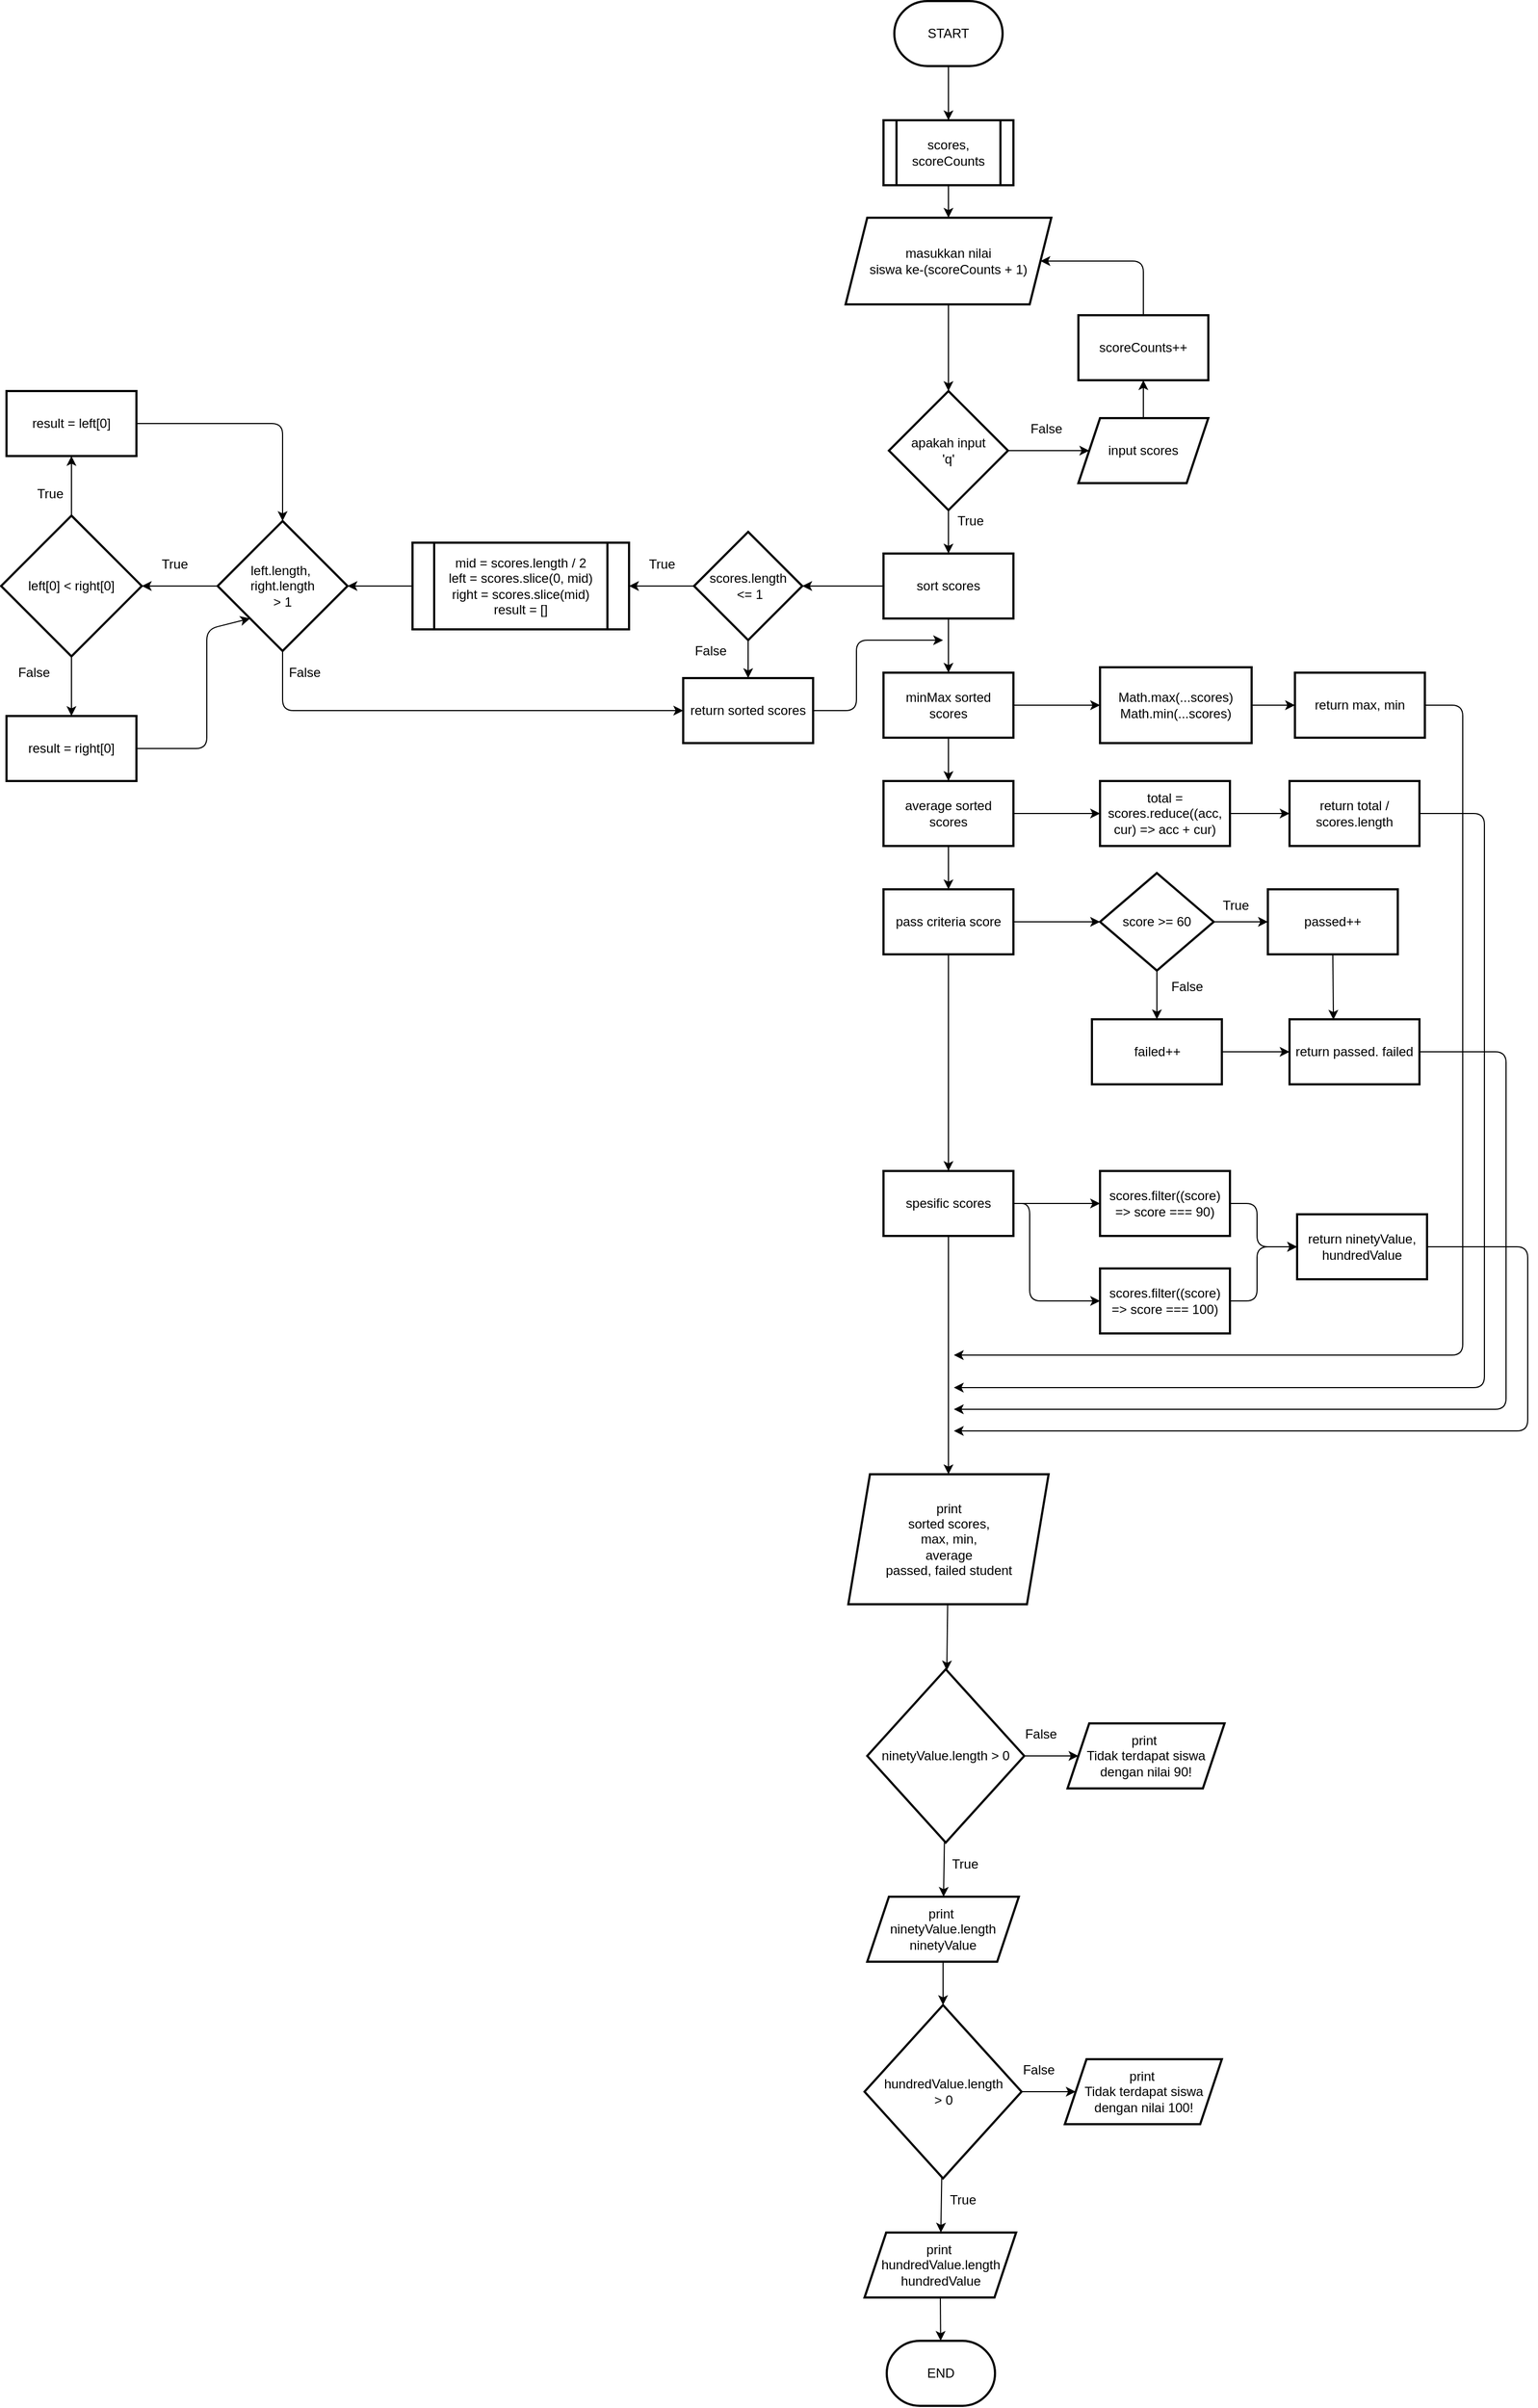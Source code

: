<mxfile>
    <diagram id="Y9_qW7acG4Wh-9-hruGU" name="Page-1">
        <mxGraphModel dx="2520" dy="1018" grid="1" gridSize="10" guides="1" tooltips="1" connect="1" arrows="1" fold="1" page="1" pageScale="1" pageWidth="850" pageHeight="1100" background="none" math="0" shadow="0">
            <root>
                <mxCell id="0"/>
                <mxCell id="1" parent="0"/>
                <mxCell id="11" value="" style="edgeStyle=none;html=1;" parent="1" source="2" target="10" edge="1">
                    <mxGeometry relative="1" as="geometry"/>
                </mxCell>
                <mxCell id="2" value="START" style="strokeWidth=2;html=1;shape=mxgraph.flowchart.terminator;whiteSpace=wrap;" parent="1" vertex="1">
                    <mxGeometry x="155" y="50" width="100" height="60" as="geometry"/>
                </mxCell>
                <mxCell id="22" style="edgeStyle=none;html=1;exitX=0.5;exitY=1;exitDx=0;exitDy=0;entryX=0.5;entryY=0;entryDx=0;entryDy=0;" parent="1" source="3" target="5" edge="1">
                    <mxGeometry relative="1" as="geometry"/>
                </mxCell>
                <mxCell id="3" value="masukkan nilai&lt;br&gt;siswa ke-(scoreCounts + 1)" style="shape=parallelogram;perimeter=parallelogramPerimeter;whiteSpace=wrap;html=1;fixedSize=1;strokeWidth=2;" parent="1" vertex="1">
                    <mxGeometry x="110" y="250" width="190" height="80" as="geometry"/>
                </mxCell>
                <mxCell id="23" style="edgeStyle=none;html=1;exitX=1;exitY=0.5;exitDx=0;exitDy=0;" parent="1" source="5" target="16" edge="1">
                    <mxGeometry relative="1" as="geometry"/>
                </mxCell>
                <mxCell id="32" value="" style="edgeStyle=none;html=1;" parent="1" source="5" target="31" edge="1">
                    <mxGeometry relative="1" as="geometry"/>
                </mxCell>
                <mxCell id="5" value="apakah input&lt;br&gt;'q'" style="rhombus;whiteSpace=wrap;html=1;strokeWidth=2;" parent="1" vertex="1">
                    <mxGeometry x="150" y="410" width="110" height="110" as="geometry"/>
                </mxCell>
                <mxCell id="12" style="edgeStyle=none;html=1;exitX=0.5;exitY=1;exitDx=0;exitDy=0;entryX=0.5;entryY=0;entryDx=0;entryDy=0;" parent="1" source="10" target="3" edge="1">
                    <mxGeometry relative="1" as="geometry"/>
                </mxCell>
                <mxCell id="10" value="scores, scoreCounts" style="shape=process;whiteSpace=wrap;html=1;backgroundOutline=1;strokeWidth=2;" parent="1" vertex="1">
                    <mxGeometry x="145" y="160" width="120" height="60" as="geometry"/>
                </mxCell>
                <mxCell id="29" style="edgeStyle=none;html=1;exitX=0.5;exitY=0;exitDx=0;exitDy=0;entryX=0.5;entryY=1;entryDx=0;entryDy=0;" parent="1" source="16" target="26" edge="1">
                    <mxGeometry relative="1" as="geometry"/>
                </mxCell>
                <mxCell id="16" value="input scores" style="shape=parallelogram;perimeter=parallelogramPerimeter;whiteSpace=wrap;html=1;fixedSize=1;strokeWidth=2;" parent="1" vertex="1">
                    <mxGeometry x="325" y="435" width="120" height="60" as="geometry"/>
                </mxCell>
                <mxCell id="25" value="False" style="text;html=1;align=center;verticalAlign=middle;resizable=0;points=[];autosize=1;strokeColor=none;fillColor=none;" parent="1" vertex="1">
                    <mxGeometry x="270" y="430" width="50" height="30" as="geometry"/>
                </mxCell>
                <mxCell id="30" style="edgeStyle=none;html=1;exitX=0.5;exitY=0;exitDx=0;exitDy=0;entryX=1;entryY=0.5;entryDx=0;entryDy=0;" parent="1" source="26" target="3" edge="1">
                    <mxGeometry relative="1" as="geometry">
                        <Array as="points">
                            <mxPoint x="385" y="290"/>
                        </Array>
                    </mxGeometry>
                </mxCell>
                <mxCell id="26" value="scoreCounts++" style="whiteSpace=wrap;html=1;strokeWidth=2;" parent="1" vertex="1">
                    <mxGeometry x="325" y="340" width="120" height="60" as="geometry"/>
                </mxCell>
                <mxCell id="39" value="" style="edgeStyle=none;html=1;" parent="1" source="31" target="38" edge="1">
                    <mxGeometry relative="1" as="geometry"/>
                </mxCell>
                <mxCell id="118" value="" style="edgeStyle=none;html=1;" edge="1" parent="1" source="31" target="117">
                    <mxGeometry relative="1" as="geometry"/>
                </mxCell>
                <mxCell id="31" value="sort scores" style="whiteSpace=wrap;html=1;strokeWidth=2;" parent="1" vertex="1">
                    <mxGeometry x="145" y="560" width="120" height="60" as="geometry"/>
                </mxCell>
                <mxCell id="33" value="True" style="text;html=1;align=center;verticalAlign=middle;resizable=0;points=[];autosize=1;strokeColor=none;fillColor=none;" parent="1" vertex="1">
                    <mxGeometry x="200" y="515" width="50" height="30" as="geometry"/>
                </mxCell>
                <mxCell id="45" value="" style="edgeStyle=none;html=1;" parent="1" source="38" target="44" edge="1">
                    <mxGeometry relative="1" as="geometry"/>
                </mxCell>
                <mxCell id="54" style="edgeStyle=none;html=1;exitX=0.5;exitY=1;exitDx=0;exitDy=0;entryX=0.5;entryY=0;entryDx=0;entryDy=0;" parent="1" source="38" target="48" edge="1">
                    <mxGeometry relative="1" as="geometry"/>
                </mxCell>
                <mxCell id="38" value="minMax sorted &lt;br&gt;scores" style="whiteSpace=wrap;html=1;strokeWidth=2;" parent="1" vertex="1">
                    <mxGeometry x="145" y="670" width="120" height="60" as="geometry"/>
                </mxCell>
                <mxCell id="47" value="" style="edgeStyle=none;html=1;" parent="1" source="44" target="46" edge="1">
                    <mxGeometry relative="1" as="geometry"/>
                </mxCell>
                <mxCell id="44" value="Math.max(...scores)&lt;br&gt;Math.min(...scores)" style="whiteSpace=wrap;html=1;strokeWidth=2;" parent="1" vertex="1">
                    <mxGeometry x="345" y="665" width="140" height="70" as="geometry"/>
                </mxCell>
                <mxCell id="95" style="edgeStyle=none;html=1;exitX=1;exitY=0.5;exitDx=0;exitDy=0;" parent="1" source="46" edge="1">
                    <mxGeometry relative="1" as="geometry">
                        <mxPoint x="210" y="1300" as="targetPoint"/>
                        <Array as="points">
                            <mxPoint x="680" y="700"/>
                            <mxPoint x="680" y="1300"/>
                        </Array>
                    </mxGeometry>
                </mxCell>
                <mxCell id="46" value="return max, min" style="whiteSpace=wrap;html=1;strokeWidth=2;" parent="1" vertex="1">
                    <mxGeometry x="525" y="670" width="120" height="60" as="geometry"/>
                </mxCell>
                <mxCell id="51" value="" style="edgeStyle=none;html=1;" parent="1" source="48" target="50" edge="1">
                    <mxGeometry relative="1" as="geometry"/>
                </mxCell>
                <mxCell id="56" value="" style="edgeStyle=none;html=1;" parent="1" source="48" target="55" edge="1">
                    <mxGeometry relative="1" as="geometry"/>
                </mxCell>
                <mxCell id="48" value="average sorted scores" style="whiteSpace=wrap;html=1;strokeWidth=2;" parent="1" vertex="1">
                    <mxGeometry x="145" y="770" width="120" height="60" as="geometry"/>
                </mxCell>
                <mxCell id="53" value="" style="edgeStyle=none;html=1;" parent="1" source="50" target="52" edge="1">
                    <mxGeometry relative="1" as="geometry"/>
                </mxCell>
                <mxCell id="50" value="total = scores.reduce((acc, cur) =&amp;gt; acc + cur)" style="whiteSpace=wrap;html=1;strokeWidth=2;" parent="1" vertex="1">
                    <mxGeometry x="345" y="770" width="120" height="60" as="geometry"/>
                </mxCell>
                <mxCell id="96" style="edgeStyle=none;html=1;exitX=1;exitY=0.5;exitDx=0;exitDy=0;" parent="1" source="52" edge="1">
                    <mxGeometry relative="1" as="geometry">
                        <mxPoint x="210" y="1330" as="targetPoint"/>
                        <Array as="points">
                            <mxPoint x="700" y="800"/>
                            <mxPoint x="700" y="1330"/>
                        </Array>
                    </mxGeometry>
                </mxCell>
                <mxCell id="52" value="return total / scores.length" style="whiteSpace=wrap;html=1;strokeWidth=2;" parent="1" vertex="1">
                    <mxGeometry x="520" y="770" width="120" height="60" as="geometry"/>
                </mxCell>
                <mxCell id="58" value="" style="edgeStyle=none;html=1;" parent="1" source="55" target="57" edge="1">
                    <mxGeometry relative="1" as="geometry"/>
                </mxCell>
                <mxCell id="69" value="" style="edgeStyle=none;html=1;" parent="1" source="55" target="68" edge="1">
                    <mxGeometry relative="1" as="geometry"/>
                </mxCell>
                <mxCell id="55" value="pass criteria score" style="whiteSpace=wrap;html=1;strokeWidth=2;" parent="1" vertex="1">
                    <mxGeometry x="145" y="870" width="120" height="60" as="geometry"/>
                </mxCell>
                <mxCell id="60" value="" style="edgeStyle=none;html=1;" parent="1" source="57" target="59" edge="1">
                    <mxGeometry relative="1" as="geometry"/>
                </mxCell>
                <mxCell id="62" value="" style="edgeStyle=none;html=1;" parent="1" source="57" target="61" edge="1">
                    <mxGeometry relative="1" as="geometry"/>
                </mxCell>
                <mxCell id="57" value="score &amp;gt;= 60" style="rhombus;whiteSpace=wrap;html=1;strokeWidth=2;" parent="1" vertex="1">
                    <mxGeometry x="345" y="855" width="105" height="90" as="geometry"/>
                </mxCell>
                <mxCell id="67" style="edgeStyle=none;html=1;exitX=0.5;exitY=1;exitDx=0;exitDy=0;entryX=0.338;entryY=0.006;entryDx=0;entryDy=0;entryPerimeter=0;" parent="1" source="59" target="65" edge="1">
                    <mxGeometry relative="1" as="geometry"/>
                </mxCell>
                <mxCell id="59" value="passed++" style="whiteSpace=wrap;html=1;strokeWidth=2;" parent="1" vertex="1">
                    <mxGeometry x="500" y="870" width="120" height="60" as="geometry"/>
                </mxCell>
                <mxCell id="66" value="" style="edgeStyle=none;html=1;" parent="1" source="61" target="65" edge="1">
                    <mxGeometry relative="1" as="geometry"/>
                </mxCell>
                <mxCell id="61" value="failed++" style="whiteSpace=wrap;html=1;strokeWidth=2;" parent="1" vertex="1">
                    <mxGeometry x="337.5" y="990" width="120" height="60" as="geometry"/>
                </mxCell>
                <mxCell id="63" value="True" style="text;html=1;align=center;verticalAlign=middle;resizable=0;points=[];autosize=1;strokeColor=none;fillColor=none;" parent="1" vertex="1">
                    <mxGeometry x="445" y="870" width="50" height="30" as="geometry"/>
                </mxCell>
                <mxCell id="64" value="False" style="text;html=1;align=center;verticalAlign=middle;resizable=0;points=[];autosize=1;strokeColor=none;fillColor=none;" parent="1" vertex="1">
                    <mxGeometry x="400" y="945" width="50" height="30" as="geometry"/>
                </mxCell>
                <mxCell id="97" style="edgeStyle=none;html=1;exitX=1;exitY=0.5;exitDx=0;exitDy=0;" parent="1" source="65" edge="1">
                    <mxGeometry relative="1" as="geometry">
                        <mxPoint x="210" y="1350" as="targetPoint"/>
                        <Array as="points">
                            <mxPoint x="720" y="1020"/>
                            <mxPoint x="720" y="1350"/>
                        </Array>
                    </mxGeometry>
                </mxCell>
                <mxCell id="65" value="return passed. failed" style="whiteSpace=wrap;html=1;strokeWidth=2;" parent="1" vertex="1">
                    <mxGeometry x="520" y="990" width="120" height="60" as="geometry"/>
                </mxCell>
                <mxCell id="87" value="" style="edgeStyle=none;html=1;" parent="1" source="68" target="86" edge="1">
                    <mxGeometry relative="1" as="geometry"/>
                </mxCell>
                <mxCell id="89" style="edgeStyle=none;html=1;exitX=1;exitY=0.5;exitDx=0;exitDy=0;entryX=0;entryY=0.5;entryDx=0;entryDy=0;" parent="1" source="68" target="88" edge="1">
                    <mxGeometry relative="1" as="geometry">
                        <Array as="points">
                            <mxPoint x="280" y="1160"/>
                            <mxPoint x="280" y="1250"/>
                        </Array>
                    </mxGeometry>
                </mxCell>
                <mxCell id="94" style="edgeStyle=none;html=1;" parent="1" source="68" target="93" edge="1">
                    <mxGeometry relative="1" as="geometry"/>
                </mxCell>
                <mxCell id="68" value="spesific scores" style="whiteSpace=wrap;html=1;strokeWidth=2;" parent="1" vertex="1">
                    <mxGeometry x="145" y="1130" width="120" height="60" as="geometry"/>
                </mxCell>
                <mxCell id="92" style="edgeStyle=none;html=1;exitX=1;exitY=0.5;exitDx=0;exitDy=0;entryX=0;entryY=0.5;entryDx=0;entryDy=0;" parent="1" source="86" target="90" edge="1">
                    <mxGeometry relative="1" as="geometry">
                        <Array as="points">
                            <mxPoint x="490" y="1160"/>
                            <mxPoint x="490" y="1200"/>
                        </Array>
                    </mxGeometry>
                </mxCell>
                <mxCell id="86" value="scores.filter((score) =&amp;gt; score === 90)" style="whiteSpace=wrap;html=1;strokeWidth=2;" parent="1" vertex="1">
                    <mxGeometry x="345" y="1130" width="120" height="60" as="geometry"/>
                </mxCell>
                <mxCell id="91" value="" style="edgeStyle=none;html=1;" parent="1" source="88" target="90" edge="1">
                    <mxGeometry relative="1" as="geometry">
                        <Array as="points">
                            <mxPoint x="490" y="1250"/>
                            <mxPoint x="490" y="1200"/>
                        </Array>
                    </mxGeometry>
                </mxCell>
                <mxCell id="88" value="scores.filter((score) =&amp;gt; score === 100)" style="whiteSpace=wrap;html=1;strokeWidth=2;" parent="1" vertex="1">
                    <mxGeometry x="345" y="1220" width="120" height="60" as="geometry"/>
                </mxCell>
                <mxCell id="98" style="edgeStyle=none;html=1;exitX=1;exitY=0.5;exitDx=0;exitDy=0;" parent="1" source="90" edge="1">
                    <mxGeometry relative="1" as="geometry">
                        <mxPoint x="210" y="1370" as="targetPoint"/>
                        <Array as="points">
                            <mxPoint x="740" y="1200"/>
                            <mxPoint x="740" y="1370"/>
                        </Array>
                    </mxGeometry>
                </mxCell>
                <mxCell id="90" value="return&amp;nbsp;ninetyValue,&lt;br&gt;hundredValue" style="whiteSpace=wrap;html=1;strokeWidth=2;" parent="1" vertex="1">
                    <mxGeometry x="527" y="1170" width="120" height="60" as="geometry"/>
                </mxCell>
                <mxCell id="100" value="" style="edgeStyle=none;html=1;" parent="1" source="93" target="99" edge="1">
                    <mxGeometry relative="1" as="geometry"/>
                </mxCell>
                <mxCell id="93" value="print &lt;br&gt;sorted scores,&lt;br&gt;max, min,&lt;br&gt;average&lt;br&gt;passed, failed student" style="shape=parallelogram;perimeter=parallelogramPerimeter;whiteSpace=wrap;html=1;fixedSize=1;strokeWidth=2;" parent="1" vertex="1">
                    <mxGeometry x="112.5" y="1410" width="185" height="120" as="geometry"/>
                </mxCell>
                <mxCell id="102" value="" style="edgeStyle=none;html=1;" parent="1" source="99" target="101" edge="1">
                    <mxGeometry relative="1" as="geometry"/>
                </mxCell>
                <mxCell id="105" value="" style="edgeStyle=none;html=1;" parent="1" source="99" target="104" edge="1">
                    <mxGeometry relative="1" as="geometry"/>
                </mxCell>
                <mxCell id="99" value="ninetyValue.length &amp;gt; 0" style="rhombus;whiteSpace=wrap;html=1;strokeWidth=2;" parent="1" vertex="1">
                    <mxGeometry x="130" y="1590" width="145" height="160" as="geometry"/>
                </mxCell>
                <mxCell id="114" style="edgeStyle=none;html=1;exitX=0.5;exitY=1;exitDx=0;exitDy=0;entryX=0.5;entryY=0;entryDx=0;entryDy=0;" parent="1" source="101" target="109" edge="1">
                    <mxGeometry relative="1" as="geometry"/>
                </mxCell>
                <mxCell id="101" value="print&amp;nbsp;&lt;br&gt;ninetyValue.length&lt;br&gt;ninetyValue" style="shape=parallelogram;perimeter=parallelogramPerimeter;whiteSpace=wrap;html=1;fixedSize=1;strokeWidth=2;" parent="1" vertex="1">
                    <mxGeometry x="130" y="1800" width="140" height="60" as="geometry"/>
                </mxCell>
                <mxCell id="103" value="True" style="text;html=1;align=center;verticalAlign=middle;resizable=0;points=[];autosize=1;strokeColor=none;fillColor=none;" parent="1" vertex="1">
                    <mxGeometry x="195" y="1755" width="50" height="30" as="geometry"/>
                </mxCell>
                <mxCell id="104" value="print&amp;nbsp;&lt;br&gt;Tidak terdapat siswa &lt;br&gt;dengan nilai 90!" style="shape=parallelogram;perimeter=parallelogramPerimeter;whiteSpace=wrap;html=1;fixedSize=1;strokeWidth=2;" parent="1" vertex="1">
                    <mxGeometry x="315" y="1640" width="145" height="60" as="geometry"/>
                </mxCell>
                <mxCell id="106" value="False" style="text;html=1;align=center;verticalAlign=middle;resizable=0;points=[];autosize=1;strokeColor=none;fillColor=none;" parent="1" vertex="1">
                    <mxGeometry x="265" y="1635" width="50" height="30" as="geometry"/>
                </mxCell>
                <mxCell id="107" value="" style="edgeStyle=none;html=1;" parent="1" source="109" target="110" edge="1">
                    <mxGeometry relative="1" as="geometry"/>
                </mxCell>
                <mxCell id="108" value="" style="edgeStyle=none;html=1;" parent="1" source="109" target="112" edge="1">
                    <mxGeometry relative="1" as="geometry"/>
                </mxCell>
                <mxCell id="109" value="hundredValue.length &lt;br&gt;&amp;gt; 0" style="rhombus;whiteSpace=wrap;html=1;strokeWidth=2;" parent="1" vertex="1">
                    <mxGeometry x="127.5" y="1900" width="145" height="160" as="geometry"/>
                </mxCell>
                <mxCell id="116" style="edgeStyle=none;html=1;exitX=0.5;exitY=1;exitDx=0;exitDy=0;" parent="1" source="110" target="115" edge="1">
                    <mxGeometry relative="1" as="geometry"/>
                </mxCell>
                <mxCell id="110" value="print&amp;nbsp;&lt;br&gt;hundredValue.length&lt;br&gt;hundredValue" style="shape=parallelogram;perimeter=parallelogramPerimeter;whiteSpace=wrap;html=1;fixedSize=1;strokeWidth=2;" parent="1" vertex="1">
                    <mxGeometry x="127.5" y="2110" width="140" height="60" as="geometry"/>
                </mxCell>
                <mxCell id="111" value="True" style="text;html=1;align=center;verticalAlign=middle;resizable=0;points=[];autosize=1;strokeColor=none;fillColor=none;" parent="1" vertex="1">
                    <mxGeometry x="192.5" y="2065" width="50" height="30" as="geometry"/>
                </mxCell>
                <mxCell id="112" value="print&amp;nbsp;&lt;br&gt;Tidak terdapat siswa &lt;br&gt;dengan nilai 100!" style="shape=parallelogram;perimeter=parallelogramPerimeter;whiteSpace=wrap;html=1;fixedSize=1;strokeWidth=2;" parent="1" vertex="1">
                    <mxGeometry x="312.5" y="1950" width="145" height="60" as="geometry"/>
                </mxCell>
                <mxCell id="113" value="False" style="text;html=1;align=center;verticalAlign=middle;resizable=0;points=[];autosize=1;strokeColor=none;fillColor=none;" parent="1" vertex="1">
                    <mxGeometry x="262.5" y="1945" width="50" height="30" as="geometry"/>
                </mxCell>
                <mxCell id="115" value="END" style="strokeWidth=2;html=1;shape=mxgraph.flowchart.terminator;whiteSpace=wrap;" parent="1" vertex="1">
                    <mxGeometry x="148" y="2210" width="100" height="60" as="geometry"/>
                </mxCell>
                <mxCell id="120" style="edgeStyle=none;html=1;exitX=0.5;exitY=1;exitDx=0;exitDy=0;entryX=0.5;entryY=0;entryDx=0;entryDy=0;" edge="1" parent="1" source="117" target="119">
                    <mxGeometry relative="1" as="geometry"/>
                </mxCell>
                <mxCell id="124" style="edgeStyle=none;html=1;exitX=0;exitY=0.5;exitDx=0;exitDy=0;entryX=1;entryY=0.5;entryDx=0;entryDy=0;" edge="1" parent="1" source="117" target="123">
                    <mxGeometry relative="1" as="geometry"/>
                </mxCell>
                <mxCell id="117" value="scores.length&lt;br&gt;&amp;nbsp;&amp;lt;= 1" style="rhombus;whiteSpace=wrap;html=1;strokeWidth=2;" vertex="1" parent="1">
                    <mxGeometry x="-30" y="540" width="100" height="100" as="geometry"/>
                </mxCell>
                <mxCell id="121" style="edgeStyle=none;html=1;exitX=1;exitY=0.5;exitDx=0;exitDy=0;" edge="1" parent="1" source="119">
                    <mxGeometry relative="1" as="geometry">
                        <mxPoint x="200" y="640" as="targetPoint"/>
                        <Array as="points">
                            <mxPoint x="120" y="705"/>
                            <mxPoint x="120" y="640"/>
                        </Array>
                    </mxGeometry>
                </mxCell>
                <mxCell id="119" value="return sorted scores" style="whiteSpace=wrap;html=1;strokeWidth=2;" vertex="1" parent="1">
                    <mxGeometry x="-40" y="675" width="120" height="60" as="geometry"/>
                </mxCell>
                <mxCell id="122" value="False" style="text;html=1;align=center;verticalAlign=middle;resizable=0;points=[];autosize=1;strokeColor=none;fillColor=none;" vertex="1" parent="1">
                    <mxGeometry x="-40" y="635" width="50" height="30" as="geometry"/>
                </mxCell>
                <mxCell id="129" value="" style="edgeStyle=none;html=1;" edge="1" parent="1" source="123" target="128">
                    <mxGeometry relative="1" as="geometry"/>
                </mxCell>
                <mxCell id="123" value="mid = scores.length / 2&lt;br&gt;left = scores.slice(0, mid)&lt;br&gt;right = scores.slice(mid)&lt;br&gt;result = []" style="shape=process;whiteSpace=wrap;html=1;backgroundOutline=1;strokeWidth=2;" vertex="1" parent="1">
                    <mxGeometry x="-290" y="550" width="200" height="80" as="geometry"/>
                </mxCell>
                <mxCell id="125" value="True" style="text;html=1;align=center;verticalAlign=middle;resizable=0;points=[];autosize=1;strokeColor=none;fillColor=none;" vertex="1" parent="1">
                    <mxGeometry x="-85" y="555" width="50" height="30" as="geometry"/>
                </mxCell>
                <mxCell id="130" style="edgeStyle=none;html=1;exitX=0.5;exitY=1;exitDx=0;exitDy=0;entryX=0;entryY=0.5;entryDx=0;entryDy=0;" edge="1" parent="1" source="128" target="119">
                    <mxGeometry relative="1" as="geometry">
                        <Array as="points">
                            <mxPoint x="-410" y="705"/>
                        </Array>
                    </mxGeometry>
                </mxCell>
                <mxCell id="133" value="" style="edgeStyle=none;html=1;" edge="1" parent="1" source="128" target="132">
                    <mxGeometry relative="1" as="geometry"/>
                </mxCell>
                <mxCell id="128" value="left.length,&amp;nbsp;&lt;br&gt;right.length&lt;br&gt;&amp;gt; 1" style="rhombus;whiteSpace=wrap;html=1;strokeWidth=2;" vertex="1" parent="1">
                    <mxGeometry x="-470" y="530" width="120" height="120" as="geometry"/>
                </mxCell>
                <mxCell id="131" value="False" style="text;html=1;align=center;verticalAlign=middle;resizable=0;points=[];autosize=1;strokeColor=none;fillColor=none;" vertex="1" parent="1">
                    <mxGeometry x="-415" y="655" width="50" height="30" as="geometry"/>
                </mxCell>
                <mxCell id="136" style="edgeStyle=none;html=1;exitX=0.5;exitY=0;exitDx=0;exitDy=0;entryX=0.5;entryY=1;entryDx=0;entryDy=0;" edge="1" parent="1" source="132" target="135">
                    <mxGeometry relative="1" as="geometry"/>
                </mxCell>
                <mxCell id="140" value="" style="edgeStyle=none;html=1;" edge="1" parent="1" source="132" target="139">
                    <mxGeometry relative="1" as="geometry"/>
                </mxCell>
                <mxCell id="132" value="left[0] &amp;lt; right[0]" style="rhombus;whiteSpace=wrap;html=1;strokeWidth=2;" vertex="1" parent="1">
                    <mxGeometry x="-670" y="525" width="130" height="130" as="geometry"/>
                </mxCell>
                <mxCell id="134" value="True" style="text;html=1;align=center;verticalAlign=middle;resizable=0;points=[];autosize=1;strokeColor=none;fillColor=none;" vertex="1" parent="1">
                    <mxGeometry x="-535" y="555" width="50" height="30" as="geometry"/>
                </mxCell>
                <mxCell id="138" style="edgeStyle=none;html=1;exitX=1;exitY=0.5;exitDx=0;exitDy=0;entryX=0.5;entryY=0;entryDx=0;entryDy=0;" edge="1" parent="1" source="135" target="128">
                    <mxGeometry relative="1" as="geometry">
                        <Array as="points">
                            <mxPoint x="-410" y="440"/>
                        </Array>
                    </mxGeometry>
                </mxCell>
                <mxCell id="135" value="result = left[0]" style="whiteSpace=wrap;html=1;strokeWidth=2;" vertex="1" parent="1">
                    <mxGeometry x="-665" y="410" width="120" height="60" as="geometry"/>
                </mxCell>
                <mxCell id="137" value="True" style="text;html=1;align=center;verticalAlign=middle;resizable=0;points=[];autosize=1;strokeColor=none;fillColor=none;" vertex="1" parent="1">
                    <mxGeometry x="-650" y="490" width="50" height="30" as="geometry"/>
                </mxCell>
                <mxCell id="141" style="edgeStyle=none;html=1;exitX=1;exitY=0.5;exitDx=0;exitDy=0;entryX=0;entryY=1;entryDx=0;entryDy=0;" edge="1" parent="1" source="139" target="128">
                    <mxGeometry relative="1" as="geometry">
                        <Array as="points">
                            <mxPoint x="-480" y="740"/>
                            <mxPoint x="-480" y="630"/>
                        </Array>
                    </mxGeometry>
                </mxCell>
                <mxCell id="139" value="result = right[0]" style="whiteSpace=wrap;html=1;strokeWidth=2;" vertex="1" parent="1">
                    <mxGeometry x="-665" y="710" width="120" height="60" as="geometry"/>
                </mxCell>
                <mxCell id="142" value="False" style="text;html=1;align=center;verticalAlign=middle;resizable=0;points=[];autosize=1;strokeColor=none;fillColor=none;" vertex="1" parent="1">
                    <mxGeometry x="-665" y="655" width="50" height="30" as="geometry"/>
                </mxCell>
            </root>
        </mxGraphModel>
    </diagram>
</mxfile>
